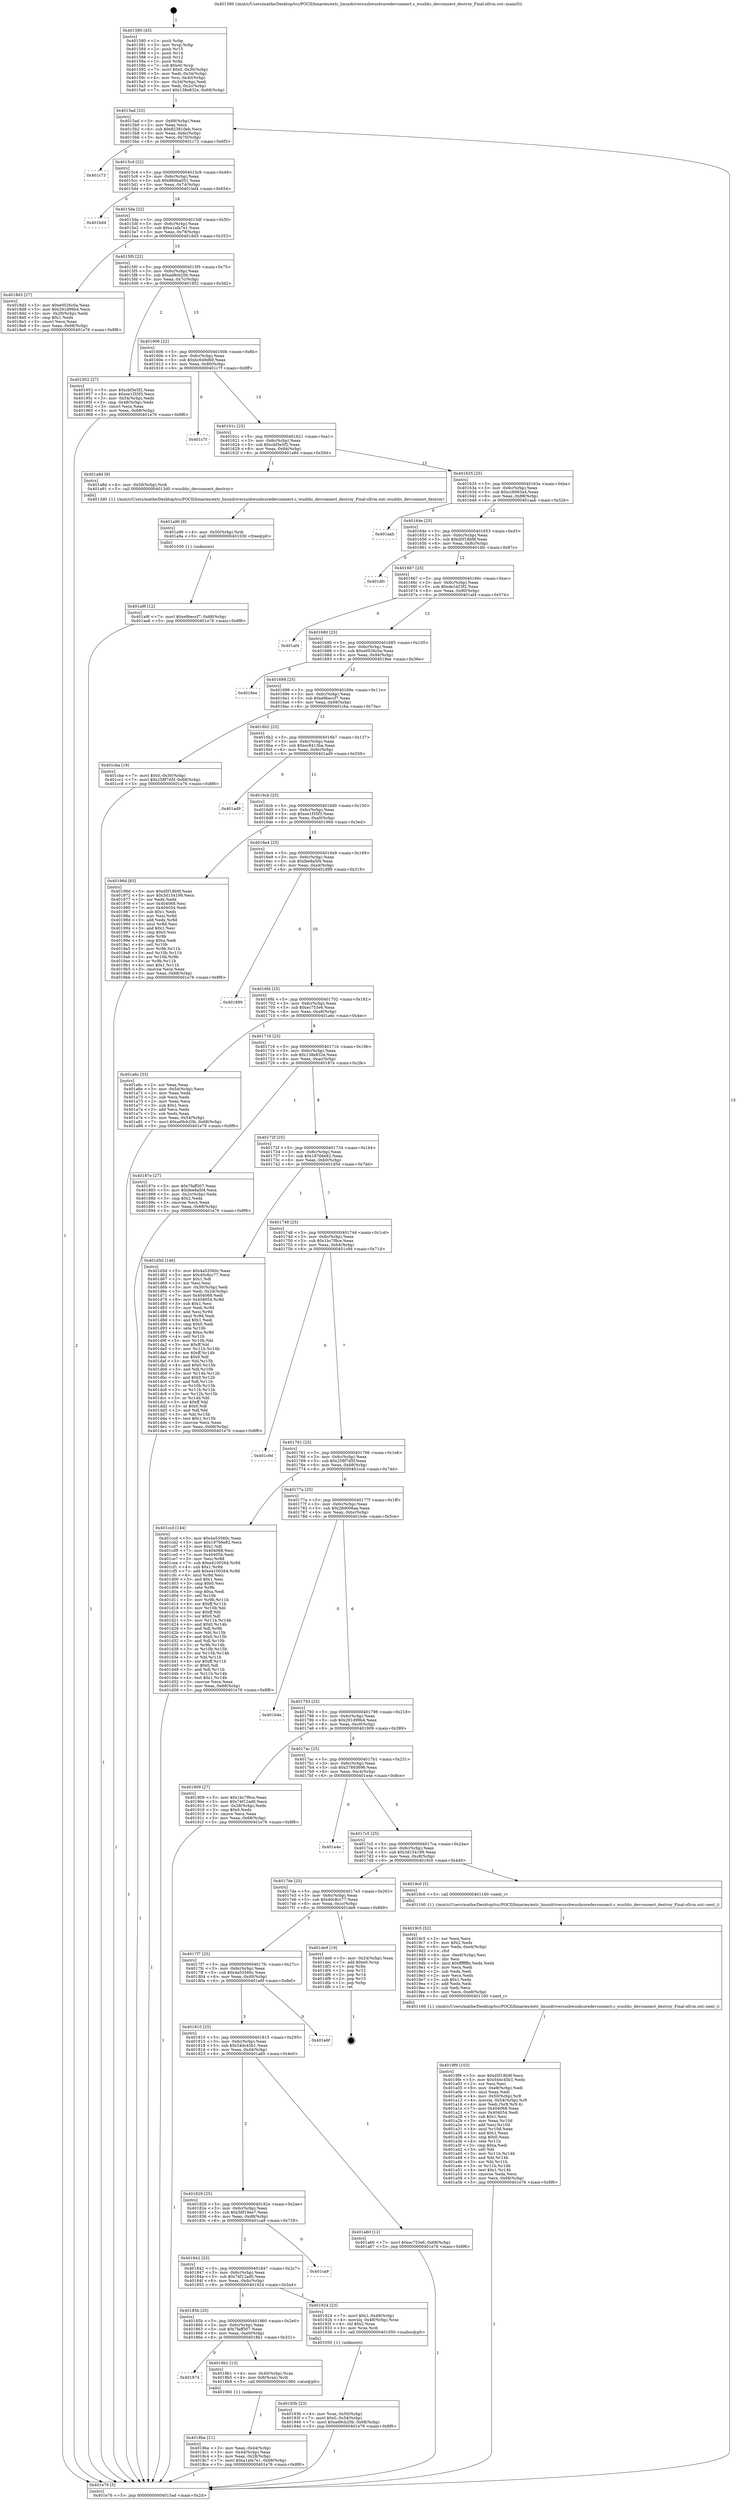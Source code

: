 digraph "0x401580" {
  label = "0x401580 (/mnt/c/Users/mathe/Desktop/tcc/POCII/binaries/extr_linuxdriversusbwusbcoredevconnect.c_wusbhc_devconnect_destroy_Final-ollvm.out::main(0))"
  labelloc = "t"
  node[shape=record]

  Entry [label="",width=0.3,height=0.3,shape=circle,fillcolor=black,style=filled]
  "0x4015ad" [label="{
     0x4015ad [23]\l
     | [instrs]\l
     &nbsp;&nbsp;0x4015ad \<+3\>: mov -0x68(%rbp),%eax\l
     &nbsp;&nbsp;0x4015b0 \<+2\>: mov %eax,%ecx\l
     &nbsp;&nbsp;0x4015b2 \<+6\>: sub $0x823810eb,%ecx\l
     &nbsp;&nbsp;0x4015b8 \<+3\>: mov %eax,-0x6c(%rbp)\l
     &nbsp;&nbsp;0x4015bb \<+3\>: mov %ecx,-0x70(%rbp)\l
     &nbsp;&nbsp;0x4015be \<+6\>: je 0000000000401c73 \<main+0x6f3\>\l
  }"]
  "0x401c73" [label="{
     0x401c73\l
  }", style=dashed]
  "0x4015c4" [label="{
     0x4015c4 [22]\l
     | [instrs]\l
     &nbsp;&nbsp;0x4015c4 \<+5\>: jmp 00000000004015c9 \<main+0x49\>\l
     &nbsp;&nbsp;0x4015c9 \<+3\>: mov -0x6c(%rbp),%eax\l
     &nbsp;&nbsp;0x4015cc \<+5\>: sub $0x88dba051,%eax\l
     &nbsp;&nbsp;0x4015d1 \<+3\>: mov %eax,-0x74(%rbp)\l
     &nbsp;&nbsp;0x4015d4 \<+6\>: je 0000000000401bd4 \<main+0x654\>\l
  }"]
  Exit [label="",width=0.3,height=0.3,shape=circle,fillcolor=black,style=filled,peripheries=2]
  "0x401bd4" [label="{
     0x401bd4\l
  }", style=dashed]
  "0x4015da" [label="{
     0x4015da [22]\l
     | [instrs]\l
     &nbsp;&nbsp;0x4015da \<+5\>: jmp 00000000004015df \<main+0x5f\>\l
     &nbsp;&nbsp;0x4015df \<+3\>: mov -0x6c(%rbp),%eax\l
     &nbsp;&nbsp;0x4015e2 \<+5\>: sub $0xa1afa7e1,%eax\l
     &nbsp;&nbsp;0x4015e7 \<+3\>: mov %eax,-0x78(%rbp)\l
     &nbsp;&nbsp;0x4015ea \<+6\>: je 00000000004018d3 \<main+0x353\>\l
  }"]
  "0x401a9f" [label="{
     0x401a9f [12]\l
     | [instrs]\l
     &nbsp;&nbsp;0x401a9f \<+7\>: movl $0xe9beccf7,-0x68(%rbp)\l
     &nbsp;&nbsp;0x401aa6 \<+5\>: jmp 0000000000401e76 \<main+0x8f6\>\l
  }"]
  "0x4018d3" [label="{
     0x4018d3 [27]\l
     | [instrs]\l
     &nbsp;&nbsp;0x4018d3 \<+5\>: mov $0xe0026c0a,%eax\l
     &nbsp;&nbsp;0x4018d8 \<+5\>: mov $0x291d99b4,%ecx\l
     &nbsp;&nbsp;0x4018dd \<+3\>: mov -0x28(%rbp),%edx\l
     &nbsp;&nbsp;0x4018e0 \<+3\>: cmp $0x1,%edx\l
     &nbsp;&nbsp;0x4018e3 \<+3\>: cmovl %ecx,%eax\l
     &nbsp;&nbsp;0x4018e6 \<+3\>: mov %eax,-0x68(%rbp)\l
     &nbsp;&nbsp;0x4018e9 \<+5\>: jmp 0000000000401e76 \<main+0x8f6\>\l
  }"]
  "0x4015f0" [label="{
     0x4015f0 [22]\l
     | [instrs]\l
     &nbsp;&nbsp;0x4015f0 \<+5\>: jmp 00000000004015f5 \<main+0x75\>\l
     &nbsp;&nbsp;0x4015f5 \<+3\>: mov -0x6c(%rbp),%eax\l
     &nbsp;&nbsp;0x4015f8 \<+5\>: sub $0xad9cb20b,%eax\l
     &nbsp;&nbsp;0x4015fd \<+3\>: mov %eax,-0x7c(%rbp)\l
     &nbsp;&nbsp;0x401600 \<+6\>: je 0000000000401952 \<main+0x3d2\>\l
  }"]
  "0x401a96" [label="{
     0x401a96 [9]\l
     | [instrs]\l
     &nbsp;&nbsp;0x401a96 \<+4\>: mov -0x50(%rbp),%rdi\l
     &nbsp;&nbsp;0x401a9a \<+5\>: call 0000000000401030 \<free@plt\>\l
     | [calls]\l
     &nbsp;&nbsp;0x401030 \{1\} (unknown)\l
  }"]
  "0x401952" [label="{
     0x401952 [27]\l
     | [instrs]\l
     &nbsp;&nbsp;0x401952 \<+5\>: mov $0xcbf3e5f2,%eax\l
     &nbsp;&nbsp;0x401957 \<+5\>: mov $0xee1f35f3,%ecx\l
     &nbsp;&nbsp;0x40195c \<+3\>: mov -0x54(%rbp),%edx\l
     &nbsp;&nbsp;0x40195f \<+3\>: cmp -0x48(%rbp),%edx\l
     &nbsp;&nbsp;0x401962 \<+3\>: cmovl %ecx,%eax\l
     &nbsp;&nbsp;0x401965 \<+3\>: mov %eax,-0x68(%rbp)\l
     &nbsp;&nbsp;0x401968 \<+5\>: jmp 0000000000401e76 \<main+0x8f6\>\l
  }"]
  "0x401606" [label="{
     0x401606 [22]\l
     | [instrs]\l
     &nbsp;&nbsp;0x401606 \<+5\>: jmp 000000000040160b \<main+0x8b\>\l
     &nbsp;&nbsp;0x40160b \<+3\>: mov -0x6c(%rbp),%eax\l
     &nbsp;&nbsp;0x40160e \<+5\>: sub $0xbc649d60,%eax\l
     &nbsp;&nbsp;0x401613 \<+3\>: mov %eax,-0x80(%rbp)\l
     &nbsp;&nbsp;0x401616 \<+6\>: je 0000000000401c7f \<main+0x6ff\>\l
  }"]
  "0x4019f9" [label="{
     0x4019f9 [103]\l
     | [instrs]\l
     &nbsp;&nbsp;0x4019f9 \<+5\>: mov $0xd5f18b9f,%ecx\l
     &nbsp;&nbsp;0x4019fe \<+5\>: mov $0x54dc45b1,%edx\l
     &nbsp;&nbsp;0x401a03 \<+2\>: xor %esi,%esi\l
     &nbsp;&nbsp;0x401a05 \<+6\>: mov -0xe8(%rbp),%edi\l
     &nbsp;&nbsp;0x401a0b \<+3\>: imul %eax,%edi\l
     &nbsp;&nbsp;0x401a0e \<+4\>: mov -0x50(%rbp),%r8\l
     &nbsp;&nbsp;0x401a12 \<+4\>: movslq -0x54(%rbp),%r9\l
     &nbsp;&nbsp;0x401a16 \<+4\>: mov %edi,(%r8,%r9,4)\l
     &nbsp;&nbsp;0x401a1a \<+7\>: mov 0x404068,%eax\l
     &nbsp;&nbsp;0x401a21 \<+7\>: mov 0x404054,%edi\l
     &nbsp;&nbsp;0x401a28 \<+3\>: sub $0x1,%esi\l
     &nbsp;&nbsp;0x401a2b \<+3\>: mov %eax,%r10d\l
     &nbsp;&nbsp;0x401a2e \<+3\>: add %esi,%r10d\l
     &nbsp;&nbsp;0x401a31 \<+4\>: imul %r10d,%eax\l
     &nbsp;&nbsp;0x401a35 \<+3\>: and $0x1,%eax\l
     &nbsp;&nbsp;0x401a38 \<+3\>: cmp $0x0,%eax\l
     &nbsp;&nbsp;0x401a3b \<+4\>: sete %r11b\l
     &nbsp;&nbsp;0x401a3f \<+3\>: cmp $0xa,%edi\l
     &nbsp;&nbsp;0x401a42 \<+3\>: setl %bl\l
     &nbsp;&nbsp;0x401a45 \<+3\>: mov %r11b,%r14b\l
     &nbsp;&nbsp;0x401a48 \<+3\>: and %bl,%r14b\l
     &nbsp;&nbsp;0x401a4b \<+3\>: xor %bl,%r11b\l
     &nbsp;&nbsp;0x401a4e \<+3\>: or %r11b,%r14b\l
     &nbsp;&nbsp;0x401a51 \<+4\>: test $0x1,%r14b\l
     &nbsp;&nbsp;0x401a55 \<+3\>: cmovne %edx,%ecx\l
     &nbsp;&nbsp;0x401a58 \<+3\>: mov %ecx,-0x68(%rbp)\l
     &nbsp;&nbsp;0x401a5b \<+5\>: jmp 0000000000401e76 \<main+0x8f6\>\l
  }"]
  "0x401c7f" [label="{
     0x401c7f\l
  }", style=dashed]
  "0x40161c" [label="{
     0x40161c [25]\l
     | [instrs]\l
     &nbsp;&nbsp;0x40161c \<+5\>: jmp 0000000000401621 \<main+0xa1\>\l
     &nbsp;&nbsp;0x401621 \<+3\>: mov -0x6c(%rbp),%eax\l
     &nbsp;&nbsp;0x401624 \<+5\>: sub $0xcbf3e5f2,%eax\l
     &nbsp;&nbsp;0x401629 \<+6\>: mov %eax,-0x84(%rbp)\l
     &nbsp;&nbsp;0x40162f \<+6\>: je 0000000000401a8d \<main+0x50d\>\l
  }"]
  "0x4019c5" [label="{
     0x4019c5 [52]\l
     | [instrs]\l
     &nbsp;&nbsp;0x4019c5 \<+2\>: xor %ecx,%ecx\l
     &nbsp;&nbsp;0x4019c7 \<+5\>: mov $0x2,%edx\l
     &nbsp;&nbsp;0x4019cc \<+6\>: mov %edx,-0xe4(%rbp)\l
     &nbsp;&nbsp;0x4019d2 \<+1\>: cltd\l
     &nbsp;&nbsp;0x4019d3 \<+6\>: mov -0xe4(%rbp),%esi\l
     &nbsp;&nbsp;0x4019d9 \<+2\>: idiv %esi\l
     &nbsp;&nbsp;0x4019db \<+6\>: imul $0xfffffffe,%edx,%edx\l
     &nbsp;&nbsp;0x4019e1 \<+2\>: mov %ecx,%edi\l
     &nbsp;&nbsp;0x4019e3 \<+2\>: sub %edx,%edi\l
     &nbsp;&nbsp;0x4019e5 \<+2\>: mov %ecx,%edx\l
     &nbsp;&nbsp;0x4019e7 \<+3\>: sub $0x1,%edx\l
     &nbsp;&nbsp;0x4019ea \<+2\>: add %edx,%edi\l
     &nbsp;&nbsp;0x4019ec \<+2\>: sub %edi,%ecx\l
     &nbsp;&nbsp;0x4019ee \<+6\>: mov %ecx,-0xe8(%rbp)\l
     &nbsp;&nbsp;0x4019f4 \<+5\>: call 0000000000401160 \<next_i\>\l
     | [calls]\l
     &nbsp;&nbsp;0x401160 \{1\} (/mnt/c/Users/mathe/Desktop/tcc/POCII/binaries/extr_linuxdriversusbwusbcoredevconnect.c_wusbhc_devconnect_destroy_Final-ollvm.out::next_i)\l
  }"]
  "0x401a8d" [label="{
     0x401a8d [9]\l
     | [instrs]\l
     &nbsp;&nbsp;0x401a8d \<+4\>: mov -0x50(%rbp),%rdi\l
     &nbsp;&nbsp;0x401a91 \<+5\>: call 00000000004013d0 \<wusbhc_devconnect_destroy\>\l
     | [calls]\l
     &nbsp;&nbsp;0x4013d0 \{1\} (/mnt/c/Users/mathe/Desktop/tcc/POCII/binaries/extr_linuxdriversusbwusbcoredevconnect.c_wusbhc_devconnect_destroy_Final-ollvm.out::wusbhc_devconnect_destroy)\l
  }"]
  "0x401635" [label="{
     0x401635 [25]\l
     | [instrs]\l
     &nbsp;&nbsp;0x401635 \<+5\>: jmp 000000000040163a \<main+0xba\>\l
     &nbsp;&nbsp;0x40163a \<+3\>: mov -0x6c(%rbp),%eax\l
     &nbsp;&nbsp;0x40163d \<+5\>: sub $0xcc6063a4,%eax\l
     &nbsp;&nbsp;0x401642 \<+6\>: mov %eax,-0x88(%rbp)\l
     &nbsp;&nbsp;0x401648 \<+6\>: je 0000000000401aab \<main+0x52b\>\l
  }"]
  "0x40193b" [label="{
     0x40193b [23]\l
     | [instrs]\l
     &nbsp;&nbsp;0x40193b \<+4\>: mov %rax,-0x50(%rbp)\l
     &nbsp;&nbsp;0x40193f \<+7\>: movl $0x0,-0x54(%rbp)\l
     &nbsp;&nbsp;0x401946 \<+7\>: movl $0xad9cb20b,-0x68(%rbp)\l
     &nbsp;&nbsp;0x40194d \<+5\>: jmp 0000000000401e76 \<main+0x8f6\>\l
  }"]
  "0x401aab" [label="{
     0x401aab\l
  }", style=dashed]
  "0x40164e" [label="{
     0x40164e [25]\l
     | [instrs]\l
     &nbsp;&nbsp;0x40164e \<+5\>: jmp 0000000000401653 \<main+0xd3\>\l
     &nbsp;&nbsp;0x401653 \<+3\>: mov -0x6c(%rbp),%eax\l
     &nbsp;&nbsp;0x401656 \<+5\>: sub $0xd5f18b9f,%eax\l
     &nbsp;&nbsp;0x40165b \<+6\>: mov %eax,-0x8c(%rbp)\l
     &nbsp;&nbsp;0x401661 \<+6\>: je 0000000000401dfc \<main+0x87c\>\l
  }"]
  "0x4018be" [label="{
     0x4018be [21]\l
     | [instrs]\l
     &nbsp;&nbsp;0x4018be \<+3\>: mov %eax,-0x44(%rbp)\l
     &nbsp;&nbsp;0x4018c1 \<+3\>: mov -0x44(%rbp),%eax\l
     &nbsp;&nbsp;0x4018c4 \<+3\>: mov %eax,-0x28(%rbp)\l
     &nbsp;&nbsp;0x4018c7 \<+7\>: movl $0xa1afa7e1,-0x68(%rbp)\l
     &nbsp;&nbsp;0x4018ce \<+5\>: jmp 0000000000401e76 \<main+0x8f6\>\l
  }"]
  "0x401dfc" [label="{
     0x401dfc\l
  }", style=dashed]
  "0x401667" [label="{
     0x401667 [25]\l
     | [instrs]\l
     &nbsp;&nbsp;0x401667 \<+5\>: jmp 000000000040166c \<main+0xec\>\l
     &nbsp;&nbsp;0x40166c \<+3\>: mov -0x6c(%rbp),%eax\l
     &nbsp;&nbsp;0x40166f \<+5\>: sub $0xde1d23f2,%eax\l
     &nbsp;&nbsp;0x401674 \<+6\>: mov %eax,-0x90(%rbp)\l
     &nbsp;&nbsp;0x40167a \<+6\>: je 0000000000401af4 \<main+0x574\>\l
  }"]
  "0x401874" [label="{
     0x401874\l
  }", style=dashed]
  "0x401af4" [label="{
     0x401af4\l
  }", style=dashed]
  "0x401680" [label="{
     0x401680 [25]\l
     | [instrs]\l
     &nbsp;&nbsp;0x401680 \<+5\>: jmp 0000000000401685 \<main+0x105\>\l
     &nbsp;&nbsp;0x401685 \<+3\>: mov -0x6c(%rbp),%eax\l
     &nbsp;&nbsp;0x401688 \<+5\>: sub $0xe0026c0a,%eax\l
     &nbsp;&nbsp;0x40168d \<+6\>: mov %eax,-0x94(%rbp)\l
     &nbsp;&nbsp;0x401693 \<+6\>: je 00000000004018ee \<main+0x36e\>\l
  }"]
  "0x4018b1" [label="{
     0x4018b1 [13]\l
     | [instrs]\l
     &nbsp;&nbsp;0x4018b1 \<+4\>: mov -0x40(%rbp),%rax\l
     &nbsp;&nbsp;0x4018b5 \<+4\>: mov 0x8(%rax),%rdi\l
     &nbsp;&nbsp;0x4018b9 \<+5\>: call 0000000000401060 \<atoi@plt\>\l
     | [calls]\l
     &nbsp;&nbsp;0x401060 \{1\} (unknown)\l
  }"]
  "0x4018ee" [label="{
     0x4018ee\l
  }", style=dashed]
  "0x401699" [label="{
     0x401699 [25]\l
     | [instrs]\l
     &nbsp;&nbsp;0x401699 \<+5\>: jmp 000000000040169e \<main+0x11e\>\l
     &nbsp;&nbsp;0x40169e \<+3\>: mov -0x6c(%rbp),%eax\l
     &nbsp;&nbsp;0x4016a1 \<+5\>: sub $0xe9beccf7,%eax\l
     &nbsp;&nbsp;0x4016a6 \<+6\>: mov %eax,-0x98(%rbp)\l
     &nbsp;&nbsp;0x4016ac \<+6\>: je 0000000000401cba \<main+0x73a\>\l
  }"]
  "0x40185b" [label="{
     0x40185b [25]\l
     | [instrs]\l
     &nbsp;&nbsp;0x40185b \<+5\>: jmp 0000000000401860 \<main+0x2e0\>\l
     &nbsp;&nbsp;0x401860 \<+3\>: mov -0x6c(%rbp),%eax\l
     &nbsp;&nbsp;0x401863 \<+5\>: sub $0x7faff307,%eax\l
     &nbsp;&nbsp;0x401868 \<+6\>: mov %eax,-0xe0(%rbp)\l
     &nbsp;&nbsp;0x40186e \<+6\>: je 00000000004018b1 \<main+0x331\>\l
  }"]
  "0x401cba" [label="{
     0x401cba [19]\l
     | [instrs]\l
     &nbsp;&nbsp;0x401cba \<+7\>: movl $0x0,-0x30(%rbp)\l
     &nbsp;&nbsp;0x401cc1 \<+7\>: movl $0x258f7d5f,-0x68(%rbp)\l
     &nbsp;&nbsp;0x401cc8 \<+5\>: jmp 0000000000401e76 \<main+0x8f6\>\l
  }"]
  "0x4016b2" [label="{
     0x4016b2 [25]\l
     | [instrs]\l
     &nbsp;&nbsp;0x4016b2 \<+5\>: jmp 00000000004016b7 \<main+0x137\>\l
     &nbsp;&nbsp;0x4016b7 \<+3\>: mov -0x6c(%rbp),%eax\l
     &nbsp;&nbsp;0x4016ba \<+5\>: sub $0xec8413ba,%eax\l
     &nbsp;&nbsp;0x4016bf \<+6\>: mov %eax,-0x9c(%rbp)\l
     &nbsp;&nbsp;0x4016c5 \<+6\>: je 0000000000401ad9 \<main+0x559\>\l
  }"]
  "0x401924" [label="{
     0x401924 [23]\l
     | [instrs]\l
     &nbsp;&nbsp;0x401924 \<+7\>: movl $0x1,-0x48(%rbp)\l
     &nbsp;&nbsp;0x40192b \<+4\>: movslq -0x48(%rbp),%rax\l
     &nbsp;&nbsp;0x40192f \<+4\>: shl $0x2,%rax\l
     &nbsp;&nbsp;0x401933 \<+3\>: mov %rax,%rdi\l
     &nbsp;&nbsp;0x401936 \<+5\>: call 0000000000401050 \<malloc@plt\>\l
     | [calls]\l
     &nbsp;&nbsp;0x401050 \{1\} (unknown)\l
  }"]
  "0x401ad9" [label="{
     0x401ad9\l
  }", style=dashed]
  "0x4016cb" [label="{
     0x4016cb [25]\l
     | [instrs]\l
     &nbsp;&nbsp;0x4016cb \<+5\>: jmp 00000000004016d0 \<main+0x150\>\l
     &nbsp;&nbsp;0x4016d0 \<+3\>: mov -0x6c(%rbp),%eax\l
     &nbsp;&nbsp;0x4016d3 \<+5\>: sub $0xee1f35f3,%eax\l
     &nbsp;&nbsp;0x4016d8 \<+6\>: mov %eax,-0xa0(%rbp)\l
     &nbsp;&nbsp;0x4016de \<+6\>: je 000000000040196d \<main+0x3ed\>\l
  }"]
  "0x401842" [label="{
     0x401842 [25]\l
     | [instrs]\l
     &nbsp;&nbsp;0x401842 \<+5\>: jmp 0000000000401847 \<main+0x2c7\>\l
     &nbsp;&nbsp;0x401847 \<+3\>: mov -0x6c(%rbp),%eax\l
     &nbsp;&nbsp;0x40184a \<+5\>: sub $0x74f12ad0,%eax\l
     &nbsp;&nbsp;0x40184f \<+6\>: mov %eax,-0xdc(%rbp)\l
     &nbsp;&nbsp;0x401855 \<+6\>: je 0000000000401924 \<main+0x3a4\>\l
  }"]
  "0x40196d" [label="{
     0x40196d [83]\l
     | [instrs]\l
     &nbsp;&nbsp;0x40196d \<+5\>: mov $0xd5f18b9f,%eax\l
     &nbsp;&nbsp;0x401972 \<+5\>: mov $0x3d154199,%ecx\l
     &nbsp;&nbsp;0x401977 \<+2\>: xor %edx,%edx\l
     &nbsp;&nbsp;0x401979 \<+7\>: mov 0x404068,%esi\l
     &nbsp;&nbsp;0x401980 \<+7\>: mov 0x404054,%edi\l
     &nbsp;&nbsp;0x401987 \<+3\>: sub $0x1,%edx\l
     &nbsp;&nbsp;0x40198a \<+3\>: mov %esi,%r8d\l
     &nbsp;&nbsp;0x40198d \<+3\>: add %edx,%r8d\l
     &nbsp;&nbsp;0x401990 \<+4\>: imul %r8d,%esi\l
     &nbsp;&nbsp;0x401994 \<+3\>: and $0x1,%esi\l
     &nbsp;&nbsp;0x401997 \<+3\>: cmp $0x0,%esi\l
     &nbsp;&nbsp;0x40199a \<+4\>: sete %r9b\l
     &nbsp;&nbsp;0x40199e \<+3\>: cmp $0xa,%edi\l
     &nbsp;&nbsp;0x4019a1 \<+4\>: setl %r10b\l
     &nbsp;&nbsp;0x4019a5 \<+3\>: mov %r9b,%r11b\l
     &nbsp;&nbsp;0x4019a8 \<+3\>: and %r10b,%r11b\l
     &nbsp;&nbsp;0x4019ab \<+3\>: xor %r10b,%r9b\l
     &nbsp;&nbsp;0x4019ae \<+3\>: or %r9b,%r11b\l
     &nbsp;&nbsp;0x4019b1 \<+4\>: test $0x1,%r11b\l
     &nbsp;&nbsp;0x4019b5 \<+3\>: cmovne %ecx,%eax\l
     &nbsp;&nbsp;0x4019b8 \<+3\>: mov %eax,-0x68(%rbp)\l
     &nbsp;&nbsp;0x4019bb \<+5\>: jmp 0000000000401e76 \<main+0x8f6\>\l
  }"]
  "0x4016e4" [label="{
     0x4016e4 [25]\l
     | [instrs]\l
     &nbsp;&nbsp;0x4016e4 \<+5\>: jmp 00000000004016e9 \<main+0x169\>\l
     &nbsp;&nbsp;0x4016e9 \<+3\>: mov -0x6c(%rbp),%eax\l
     &nbsp;&nbsp;0x4016ec \<+5\>: sub $0xfee8a5f4,%eax\l
     &nbsp;&nbsp;0x4016f1 \<+6\>: mov %eax,-0xa4(%rbp)\l
     &nbsp;&nbsp;0x4016f7 \<+6\>: je 0000000000401899 \<main+0x319\>\l
  }"]
  "0x401ca9" [label="{
     0x401ca9\l
  }", style=dashed]
  "0x401899" [label="{
     0x401899\l
  }", style=dashed]
  "0x4016fd" [label="{
     0x4016fd [25]\l
     | [instrs]\l
     &nbsp;&nbsp;0x4016fd \<+5\>: jmp 0000000000401702 \<main+0x182\>\l
     &nbsp;&nbsp;0x401702 \<+3\>: mov -0x6c(%rbp),%eax\l
     &nbsp;&nbsp;0x401705 \<+5\>: sub $0xec753e6,%eax\l
     &nbsp;&nbsp;0x40170a \<+6\>: mov %eax,-0xa8(%rbp)\l
     &nbsp;&nbsp;0x401710 \<+6\>: je 0000000000401a6c \<main+0x4ec\>\l
  }"]
  "0x401829" [label="{
     0x401829 [25]\l
     | [instrs]\l
     &nbsp;&nbsp;0x401829 \<+5\>: jmp 000000000040182e \<main+0x2ae\>\l
     &nbsp;&nbsp;0x40182e \<+3\>: mov -0x6c(%rbp),%eax\l
     &nbsp;&nbsp;0x401831 \<+5\>: sub $0x56f19ee7,%eax\l
     &nbsp;&nbsp;0x401836 \<+6\>: mov %eax,-0xd8(%rbp)\l
     &nbsp;&nbsp;0x40183c \<+6\>: je 0000000000401ca9 \<main+0x729\>\l
  }"]
  "0x401a6c" [label="{
     0x401a6c [33]\l
     | [instrs]\l
     &nbsp;&nbsp;0x401a6c \<+2\>: xor %eax,%eax\l
     &nbsp;&nbsp;0x401a6e \<+3\>: mov -0x54(%rbp),%ecx\l
     &nbsp;&nbsp;0x401a71 \<+2\>: mov %eax,%edx\l
     &nbsp;&nbsp;0x401a73 \<+2\>: sub %ecx,%edx\l
     &nbsp;&nbsp;0x401a75 \<+2\>: mov %eax,%ecx\l
     &nbsp;&nbsp;0x401a77 \<+3\>: sub $0x1,%ecx\l
     &nbsp;&nbsp;0x401a7a \<+2\>: add %ecx,%edx\l
     &nbsp;&nbsp;0x401a7c \<+2\>: sub %edx,%eax\l
     &nbsp;&nbsp;0x401a7e \<+3\>: mov %eax,-0x54(%rbp)\l
     &nbsp;&nbsp;0x401a81 \<+7\>: movl $0xad9cb20b,-0x68(%rbp)\l
     &nbsp;&nbsp;0x401a88 \<+5\>: jmp 0000000000401e76 \<main+0x8f6\>\l
  }"]
  "0x401716" [label="{
     0x401716 [25]\l
     | [instrs]\l
     &nbsp;&nbsp;0x401716 \<+5\>: jmp 000000000040171b \<main+0x19b\>\l
     &nbsp;&nbsp;0x40171b \<+3\>: mov -0x6c(%rbp),%eax\l
     &nbsp;&nbsp;0x40171e \<+5\>: sub $0x138e832e,%eax\l
     &nbsp;&nbsp;0x401723 \<+6\>: mov %eax,-0xac(%rbp)\l
     &nbsp;&nbsp;0x401729 \<+6\>: je 000000000040187e \<main+0x2fe\>\l
  }"]
  "0x401a60" [label="{
     0x401a60 [12]\l
     | [instrs]\l
     &nbsp;&nbsp;0x401a60 \<+7\>: movl $0xec753e6,-0x68(%rbp)\l
     &nbsp;&nbsp;0x401a67 \<+5\>: jmp 0000000000401e76 \<main+0x8f6\>\l
  }"]
  "0x40187e" [label="{
     0x40187e [27]\l
     | [instrs]\l
     &nbsp;&nbsp;0x40187e \<+5\>: mov $0x7faff307,%eax\l
     &nbsp;&nbsp;0x401883 \<+5\>: mov $0xfee8a5f4,%ecx\l
     &nbsp;&nbsp;0x401888 \<+3\>: mov -0x2c(%rbp),%edx\l
     &nbsp;&nbsp;0x40188b \<+3\>: cmp $0x2,%edx\l
     &nbsp;&nbsp;0x40188e \<+3\>: cmovne %ecx,%eax\l
     &nbsp;&nbsp;0x401891 \<+3\>: mov %eax,-0x68(%rbp)\l
     &nbsp;&nbsp;0x401894 \<+5\>: jmp 0000000000401e76 \<main+0x8f6\>\l
  }"]
  "0x40172f" [label="{
     0x40172f [25]\l
     | [instrs]\l
     &nbsp;&nbsp;0x40172f \<+5\>: jmp 0000000000401734 \<main+0x1b4\>\l
     &nbsp;&nbsp;0x401734 \<+3\>: mov -0x6c(%rbp),%eax\l
     &nbsp;&nbsp;0x401737 \<+5\>: sub $0x18766e82,%eax\l
     &nbsp;&nbsp;0x40173c \<+6\>: mov %eax,-0xb0(%rbp)\l
     &nbsp;&nbsp;0x401742 \<+6\>: je 0000000000401d5d \<main+0x7dd\>\l
  }"]
  "0x401e76" [label="{
     0x401e76 [5]\l
     | [instrs]\l
     &nbsp;&nbsp;0x401e76 \<+5\>: jmp 00000000004015ad \<main+0x2d\>\l
  }"]
  "0x401580" [label="{
     0x401580 [45]\l
     | [instrs]\l
     &nbsp;&nbsp;0x401580 \<+1\>: push %rbp\l
     &nbsp;&nbsp;0x401581 \<+3\>: mov %rsp,%rbp\l
     &nbsp;&nbsp;0x401584 \<+2\>: push %r15\l
     &nbsp;&nbsp;0x401586 \<+2\>: push %r14\l
     &nbsp;&nbsp;0x401588 \<+2\>: push %r12\l
     &nbsp;&nbsp;0x40158a \<+1\>: push %rbx\l
     &nbsp;&nbsp;0x40158b \<+7\>: sub $0xe0,%rsp\l
     &nbsp;&nbsp;0x401592 \<+7\>: movl $0x0,-0x30(%rbp)\l
     &nbsp;&nbsp;0x401599 \<+3\>: mov %edi,-0x34(%rbp)\l
     &nbsp;&nbsp;0x40159c \<+4\>: mov %rsi,-0x40(%rbp)\l
     &nbsp;&nbsp;0x4015a0 \<+3\>: mov -0x34(%rbp),%edi\l
     &nbsp;&nbsp;0x4015a3 \<+3\>: mov %edi,-0x2c(%rbp)\l
     &nbsp;&nbsp;0x4015a6 \<+7\>: movl $0x138e832e,-0x68(%rbp)\l
  }"]
  "0x401810" [label="{
     0x401810 [25]\l
     | [instrs]\l
     &nbsp;&nbsp;0x401810 \<+5\>: jmp 0000000000401815 \<main+0x295\>\l
     &nbsp;&nbsp;0x401815 \<+3\>: mov -0x6c(%rbp),%eax\l
     &nbsp;&nbsp;0x401818 \<+5\>: sub $0x54dc45b1,%eax\l
     &nbsp;&nbsp;0x40181d \<+6\>: mov %eax,-0xd4(%rbp)\l
     &nbsp;&nbsp;0x401823 \<+6\>: je 0000000000401a60 \<main+0x4e0\>\l
  }"]
  "0x401d5d" [label="{
     0x401d5d [140]\l
     | [instrs]\l
     &nbsp;&nbsp;0x401d5d \<+5\>: mov $0x4a53560c,%eax\l
     &nbsp;&nbsp;0x401d62 \<+5\>: mov $0x40c8cc77,%ecx\l
     &nbsp;&nbsp;0x401d67 \<+2\>: mov $0x1,%dl\l
     &nbsp;&nbsp;0x401d69 \<+2\>: xor %esi,%esi\l
     &nbsp;&nbsp;0x401d6b \<+3\>: mov -0x30(%rbp),%edi\l
     &nbsp;&nbsp;0x401d6e \<+3\>: mov %edi,-0x24(%rbp)\l
     &nbsp;&nbsp;0x401d71 \<+7\>: mov 0x404068,%edi\l
     &nbsp;&nbsp;0x401d78 \<+8\>: mov 0x404054,%r8d\l
     &nbsp;&nbsp;0x401d80 \<+3\>: sub $0x1,%esi\l
     &nbsp;&nbsp;0x401d83 \<+3\>: mov %edi,%r9d\l
     &nbsp;&nbsp;0x401d86 \<+3\>: add %esi,%r9d\l
     &nbsp;&nbsp;0x401d89 \<+4\>: imul %r9d,%edi\l
     &nbsp;&nbsp;0x401d8d \<+3\>: and $0x1,%edi\l
     &nbsp;&nbsp;0x401d90 \<+3\>: cmp $0x0,%edi\l
     &nbsp;&nbsp;0x401d93 \<+4\>: sete %r10b\l
     &nbsp;&nbsp;0x401d97 \<+4\>: cmp $0xa,%r8d\l
     &nbsp;&nbsp;0x401d9b \<+4\>: setl %r11b\l
     &nbsp;&nbsp;0x401d9f \<+3\>: mov %r10b,%bl\l
     &nbsp;&nbsp;0x401da2 \<+3\>: xor $0xff,%bl\l
     &nbsp;&nbsp;0x401da5 \<+3\>: mov %r11b,%r14b\l
     &nbsp;&nbsp;0x401da8 \<+4\>: xor $0xff,%r14b\l
     &nbsp;&nbsp;0x401dac \<+3\>: xor $0x0,%dl\l
     &nbsp;&nbsp;0x401daf \<+3\>: mov %bl,%r15b\l
     &nbsp;&nbsp;0x401db2 \<+4\>: and $0x0,%r15b\l
     &nbsp;&nbsp;0x401db6 \<+3\>: and %dl,%r10b\l
     &nbsp;&nbsp;0x401db9 \<+3\>: mov %r14b,%r12b\l
     &nbsp;&nbsp;0x401dbc \<+4\>: and $0x0,%r12b\l
     &nbsp;&nbsp;0x401dc0 \<+3\>: and %dl,%r11b\l
     &nbsp;&nbsp;0x401dc3 \<+3\>: or %r10b,%r15b\l
     &nbsp;&nbsp;0x401dc6 \<+3\>: or %r11b,%r12b\l
     &nbsp;&nbsp;0x401dc9 \<+3\>: xor %r12b,%r15b\l
     &nbsp;&nbsp;0x401dcc \<+3\>: or %r14b,%bl\l
     &nbsp;&nbsp;0x401dcf \<+3\>: xor $0xff,%bl\l
     &nbsp;&nbsp;0x401dd2 \<+3\>: or $0x0,%dl\l
     &nbsp;&nbsp;0x401dd5 \<+2\>: and %dl,%bl\l
     &nbsp;&nbsp;0x401dd7 \<+3\>: or %bl,%r15b\l
     &nbsp;&nbsp;0x401dda \<+4\>: test $0x1,%r15b\l
     &nbsp;&nbsp;0x401dde \<+3\>: cmovne %ecx,%eax\l
     &nbsp;&nbsp;0x401de1 \<+3\>: mov %eax,-0x68(%rbp)\l
     &nbsp;&nbsp;0x401de4 \<+5\>: jmp 0000000000401e76 \<main+0x8f6\>\l
  }"]
  "0x401748" [label="{
     0x401748 [25]\l
     | [instrs]\l
     &nbsp;&nbsp;0x401748 \<+5\>: jmp 000000000040174d \<main+0x1cd\>\l
     &nbsp;&nbsp;0x40174d \<+3\>: mov -0x6c(%rbp),%eax\l
     &nbsp;&nbsp;0x401750 \<+5\>: sub $0x1bc7f8ce,%eax\l
     &nbsp;&nbsp;0x401755 \<+6\>: mov %eax,-0xb4(%rbp)\l
     &nbsp;&nbsp;0x40175b \<+6\>: je 0000000000401c9d \<main+0x71d\>\l
  }"]
  "0x401e6f" [label="{
     0x401e6f\l
  }", style=dashed]
  "0x401c9d" [label="{
     0x401c9d\l
  }", style=dashed]
  "0x401761" [label="{
     0x401761 [25]\l
     | [instrs]\l
     &nbsp;&nbsp;0x401761 \<+5\>: jmp 0000000000401766 \<main+0x1e6\>\l
     &nbsp;&nbsp;0x401766 \<+3\>: mov -0x6c(%rbp),%eax\l
     &nbsp;&nbsp;0x401769 \<+5\>: sub $0x258f7d5f,%eax\l
     &nbsp;&nbsp;0x40176e \<+6\>: mov %eax,-0xb8(%rbp)\l
     &nbsp;&nbsp;0x401774 \<+6\>: je 0000000000401ccd \<main+0x74d\>\l
  }"]
  "0x4017f7" [label="{
     0x4017f7 [25]\l
     | [instrs]\l
     &nbsp;&nbsp;0x4017f7 \<+5\>: jmp 00000000004017fc \<main+0x27c\>\l
     &nbsp;&nbsp;0x4017fc \<+3\>: mov -0x6c(%rbp),%eax\l
     &nbsp;&nbsp;0x4017ff \<+5\>: sub $0x4a53560c,%eax\l
     &nbsp;&nbsp;0x401804 \<+6\>: mov %eax,-0xd0(%rbp)\l
     &nbsp;&nbsp;0x40180a \<+6\>: je 0000000000401e6f \<main+0x8ef\>\l
  }"]
  "0x401ccd" [label="{
     0x401ccd [144]\l
     | [instrs]\l
     &nbsp;&nbsp;0x401ccd \<+5\>: mov $0x4a53560c,%eax\l
     &nbsp;&nbsp;0x401cd2 \<+5\>: mov $0x18766e82,%ecx\l
     &nbsp;&nbsp;0x401cd7 \<+2\>: mov $0x1,%dl\l
     &nbsp;&nbsp;0x401cd9 \<+7\>: mov 0x404068,%esi\l
     &nbsp;&nbsp;0x401ce0 \<+7\>: mov 0x404054,%edi\l
     &nbsp;&nbsp;0x401ce7 \<+3\>: mov %esi,%r8d\l
     &nbsp;&nbsp;0x401cea \<+7\>: sub $0xe4100264,%r8d\l
     &nbsp;&nbsp;0x401cf1 \<+4\>: sub $0x1,%r8d\l
     &nbsp;&nbsp;0x401cf5 \<+7\>: add $0xe4100264,%r8d\l
     &nbsp;&nbsp;0x401cfc \<+4\>: imul %r8d,%esi\l
     &nbsp;&nbsp;0x401d00 \<+3\>: and $0x1,%esi\l
     &nbsp;&nbsp;0x401d03 \<+3\>: cmp $0x0,%esi\l
     &nbsp;&nbsp;0x401d06 \<+4\>: sete %r9b\l
     &nbsp;&nbsp;0x401d0a \<+3\>: cmp $0xa,%edi\l
     &nbsp;&nbsp;0x401d0d \<+4\>: setl %r10b\l
     &nbsp;&nbsp;0x401d11 \<+3\>: mov %r9b,%r11b\l
     &nbsp;&nbsp;0x401d14 \<+4\>: xor $0xff,%r11b\l
     &nbsp;&nbsp;0x401d18 \<+3\>: mov %r10b,%bl\l
     &nbsp;&nbsp;0x401d1b \<+3\>: xor $0xff,%bl\l
     &nbsp;&nbsp;0x401d1e \<+3\>: xor $0x0,%dl\l
     &nbsp;&nbsp;0x401d21 \<+3\>: mov %r11b,%r14b\l
     &nbsp;&nbsp;0x401d24 \<+4\>: and $0x0,%r14b\l
     &nbsp;&nbsp;0x401d28 \<+3\>: and %dl,%r9b\l
     &nbsp;&nbsp;0x401d2b \<+3\>: mov %bl,%r15b\l
     &nbsp;&nbsp;0x401d2e \<+4\>: and $0x0,%r15b\l
     &nbsp;&nbsp;0x401d32 \<+3\>: and %dl,%r10b\l
     &nbsp;&nbsp;0x401d35 \<+3\>: or %r9b,%r14b\l
     &nbsp;&nbsp;0x401d38 \<+3\>: or %r10b,%r15b\l
     &nbsp;&nbsp;0x401d3b \<+3\>: xor %r15b,%r14b\l
     &nbsp;&nbsp;0x401d3e \<+3\>: or %bl,%r11b\l
     &nbsp;&nbsp;0x401d41 \<+4\>: xor $0xff,%r11b\l
     &nbsp;&nbsp;0x401d45 \<+3\>: or $0x0,%dl\l
     &nbsp;&nbsp;0x401d48 \<+3\>: and %dl,%r11b\l
     &nbsp;&nbsp;0x401d4b \<+3\>: or %r11b,%r14b\l
     &nbsp;&nbsp;0x401d4e \<+4\>: test $0x1,%r14b\l
     &nbsp;&nbsp;0x401d52 \<+3\>: cmovne %ecx,%eax\l
     &nbsp;&nbsp;0x401d55 \<+3\>: mov %eax,-0x68(%rbp)\l
     &nbsp;&nbsp;0x401d58 \<+5\>: jmp 0000000000401e76 \<main+0x8f6\>\l
  }"]
  "0x40177a" [label="{
     0x40177a [25]\l
     | [instrs]\l
     &nbsp;&nbsp;0x40177a \<+5\>: jmp 000000000040177f \<main+0x1ff\>\l
     &nbsp;&nbsp;0x40177f \<+3\>: mov -0x6c(%rbp),%eax\l
     &nbsp;&nbsp;0x401782 \<+5\>: sub $0x26d006aa,%eax\l
     &nbsp;&nbsp;0x401787 \<+6\>: mov %eax,-0xbc(%rbp)\l
     &nbsp;&nbsp;0x40178d \<+6\>: je 0000000000401b4e \<main+0x5ce\>\l
  }"]
  "0x401de9" [label="{
     0x401de9 [19]\l
     | [instrs]\l
     &nbsp;&nbsp;0x401de9 \<+3\>: mov -0x24(%rbp),%eax\l
     &nbsp;&nbsp;0x401dec \<+7\>: add $0xe0,%rsp\l
     &nbsp;&nbsp;0x401df3 \<+1\>: pop %rbx\l
     &nbsp;&nbsp;0x401df4 \<+2\>: pop %r12\l
     &nbsp;&nbsp;0x401df6 \<+2\>: pop %r14\l
     &nbsp;&nbsp;0x401df8 \<+2\>: pop %r15\l
     &nbsp;&nbsp;0x401dfa \<+1\>: pop %rbp\l
     &nbsp;&nbsp;0x401dfb \<+1\>: ret\l
  }"]
  "0x401b4e" [label="{
     0x401b4e\l
  }", style=dashed]
  "0x401793" [label="{
     0x401793 [25]\l
     | [instrs]\l
     &nbsp;&nbsp;0x401793 \<+5\>: jmp 0000000000401798 \<main+0x218\>\l
     &nbsp;&nbsp;0x401798 \<+3\>: mov -0x6c(%rbp),%eax\l
     &nbsp;&nbsp;0x40179b \<+5\>: sub $0x291d99b4,%eax\l
     &nbsp;&nbsp;0x4017a0 \<+6\>: mov %eax,-0xc0(%rbp)\l
     &nbsp;&nbsp;0x4017a6 \<+6\>: je 0000000000401909 \<main+0x389\>\l
  }"]
  "0x4017de" [label="{
     0x4017de [25]\l
     | [instrs]\l
     &nbsp;&nbsp;0x4017de \<+5\>: jmp 00000000004017e3 \<main+0x263\>\l
     &nbsp;&nbsp;0x4017e3 \<+3\>: mov -0x6c(%rbp),%eax\l
     &nbsp;&nbsp;0x4017e6 \<+5\>: sub $0x40c8cc77,%eax\l
     &nbsp;&nbsp;0x4017eb \<+6\>: mov %eax,-0xcc(%rbp)\l
     &nbsp;&nbsp;0x4017f1 \<+6\>: je 0000000000401de9 \<main+0x869\>\l
  }"]
  "0x401909" [label="{
     0x401909 [27]\l
     | [instrs]\l
     &nbsp;&nbsp;0x401909 \<+5\>: mov $0x1bc7f8ce,%eax\l
     &nbsp;&nbsp;0x40190e \<+5\>: mov $0x74f12ad0,%ecx\l
     &nbsp;&nbsp;0x401913 \<+3\>: mov -0x28(%rbp),%edx\l
     &nbsp;&nbsp;0x401916 \<+3\>: cmp $0x0,%edx\l
     &nbsp;&nbsp;0x401919 \<+3\>: cmove %ecx,%eax\l
     &nbsp;&nbsp;0x40191c \<+3\>: mov %eax,-0x68(%rbp)\l
     &nbsp;&nbsp;0x40191f \<+5\>: jmp 0000000000401e76 \<main+0x8f6\>\l
  }"]
  "0x4017ac" [label="{
     0x4017ac [25]\l
     | [instrs]\l
     &nbsp;&nbsp;0x4017ac \<+5\>: jmp 00000000004017b1 \<main+0x231\>\l
     &nbsp;&nbsp;0x4017b1 \<+3\>: mov -0x6c(%rbp),%eax\l
     &nbsp;&nbsp;0x4017b4 \<+5\>: sub $0x37893696,%eax\l
     &nbsp;&nbsp;0x4017b9 \<+6\>: mov %eax,-0xc4(%rbp)\l
     &nbsp;&nbsp;0x4017bf \<+6\>: je 0000000000401e4e \<main+0x8ce\>\l
  }"]
  "0x4019c0" [label="{
     0x4019c0 [5]\l
     | [instrs]\l
     &nbsp;&nbsp;0x4019c0 \<+5\>: call 0000000000401160 \<next_i\>\l
     | [calls]\l
     &nbsp;&nbsp;0x401160 \{1\} (/mnt/c/Users/mathe/Desktop/tcc/POCII/binaries/extr_linuxdriversusbwusbcoredevconnect.c_wusbhc_devconnect_destroy_Final-ollvm.out::next_i)\l
  }"]
  "0x401e4e" [label="{
     0x401e4e\l
  }", style=dashed]
  "0x4017c5" [label="{
     0x4017c5 [25]\l
     | [instrs]\l
     &nbsp;&nbsp;0x4017c5 \<+5\>: jmp 00000000004017ca \<main+0x24a\>\l
     &nbsp;&nbsp;0x4017ca \<+3\>: mov -0x6c(%rbp),%eax\l
     &nbsp;&nbsp;0x4017cd \<+5\>: sub $0x3d154199,%eax\l
     &nbsp;&nbsp;0x4017d2 \<+6\>: mov %eax,-0xc8(%rbp)\l
     &nbsp;&nbsp;0x4017d8 \<+6\>: je 00000000004019c0 \<main+0x440\>\l
  }"]
  Entry -> "0x401580" [label=" 1"]
  "0x4015ad" -> "0x401c73" [label=" 0"]
  "0x4015ad" -> "0x4015c4" [label=" 16"]
  "0x401de9" -> Exit [label=" 1"]
  "0x4015c4" -> "0x401bd4" [label=" 0"]
  "0x4015c4" -> "0x4015da" [label=" 16"]
  "0x401d5d" -> "0x401e76" [label=" 1"]
  "0x4015da" -> "0x4018d3" [label=" 1"]
  "0x4015da" -> "0x4015f0" [label=" 15"]
  "0x401ccd" -> "0x401e76" [label=" 1"]
  "0x4015f0" -> "0x401952" [label=" 2"]
  "0x4015f0" -> "0x401606" [label=" 13"]
  "0x401cba" -> "0x401e76" [label=" 1"]
  "0x401606" -> "0x401c7f" [label=" 0"]
  "0x401606" -> "0x40161c" [label=" 13"]
  "0x401a9f" -> "0x401e76" [label=" 1"]
  "0x40161c" -> "0x401a8d" [label=" 1"]
  "0x40161c" -> "0x401635" [label=" 12"]
  "0x401a96" -> "0x401a9f" [label=" 1"]
  "0x401635" -> "0x401aab" [label=" 0"]
  "0x401635" -> "0x40164e" [label=" 12"]
  "0x401a8d" -> "0x401a96" [label=" 1"]
  "0x40164e" -> "0x401dfc" [label=" 0"]
  "0x40164e" -> "0x401667" [label=" 12"]
  "0x401a6c" -> "0x401e76" [label=" 1"]
  "0x401667" -> "0x401af4" [label=" 0"]
  "0x401667" -> "0x401680" [label=" 12"]
  "0x401a60" -> "0x401e76" [label=" 1"]
  "0x401680" -> "0x4018ee" [label=" 0"]
  "0x401680" -> "0x401699" [label=" 12"]
  "0x4019f9" -> "0x401e76" [label=" 1"]
  "0x401699" -> "0x401cba" [label=" 1"]
  "0x401699" -> "0x4016b2" [label=" 11"]
  "0x4019c0" -> "0x4019c5" [label=" 1"]
  "0x4016b2" -> "0x401ad9" [label=" 0"]
  "0x4016b2" -> "0x4016cb" [label=" 11"]
  "0x40196d" -> "0x401e76" [label=" 1"]
  "0x4016cb" -> "0x40196d" [label=" 1"]
  "0x4016cb" -> "0x4016e4" [label=" 10"]
  "0x40193b" -> "0x401e76" [label=" 1"]
  "0x4016e4" -> "0x401899" [label=" 0"]
  "0x4016e4" -> "0x4016fd" [label=" 10"]
  "0x401924" -> "0x40193b" [label=" 1"]
  "0x4016fd" -> "0x401a6c" [label=" 1"]
  "0x4016fd" -> "0x401716" [label=" 9"]
  "0x4018d3" -> "0x401e76" [label=" 1"]
  "0x401716" -> "0x40187e" [label=" 1"]
  "0x401716" -> "0x40172f" [label=" 8"]
  "0x40187e" -> "0x401e76" [label=" 1"]
  "0x401580" -> "0x4015ad" [label=" 1"]
  "0x401e76" -> "0x4015ad" [label=" 15"]
  "0x4018be" -> "0x401e76" [label=" 1"]
  "0x40172f" -> "0x401d5d" [label=" 1"]
  "0x40172f" -> "0x401748" [label=" 7"]
  "0x40185b" -> "0x401874" [label=" 0"]
  "0x401748" -> "0x401c9d" [label=" 0"]
  "0x401748" -> "0x401761" [label=" 7"]
  "0x40185b" -> "0x4018b1" [label=" 1"]
  "0x401761" -> "0x401ccd" [label=" 1"]
  "0x401761" -> "0x40177a" [label=" 6"]
  "0x401842" -> "0x40185b" [label=" 1"]
  "0x40177a" -> "0x401b4e" [label=" 0"]
  "0x40177a" -> "0x401793" [label=" 6"]
  "0x401842" -> "0x401924" [label=" 1"]
  "0x401793" -> "0x401909" [label=" 1"]
  "0x401793" -> "0x4017ac" [label=" 5"]
  "0x401829" -> "0x401842" [label=" 2"]
  "0x4017ac" -> "0x401e4e" [label=" 0"]
  "0x4017ac" -> "0x4017c5" [label=" 5"]
  "0x401829" -> "0x401ca9" [label=" 0"]
  "0x4017c5" -> "0x4019c0" [label=" 1"]
  "0x4017c5" -> "0x4017de" [label=" 4"]
  "0x401952" -> "0x401e76" [label=" 2"]
  "0x4017de" -> "0x401de9" [label=" 1"]
  "0x4017de" -> "0x4017f7" [label=" 3"]
  "0x4019c5" -> "0x4019f9" [label=" 1"]
  "0x4017f7" -> "0x401e6f" [label=" 0"]
  "0x4017f7" -> "0x401810" [label=" 3"]
  "0x4018b1" -> "0x4018be" [label=" 1"]
  "0x401810" -> "0x401a60" [label=" 1"]
  "0x401810" -> "0x401829" [label=" 2"]
  "0x401909" -> "0x401e76" [label=" 1"]
}
